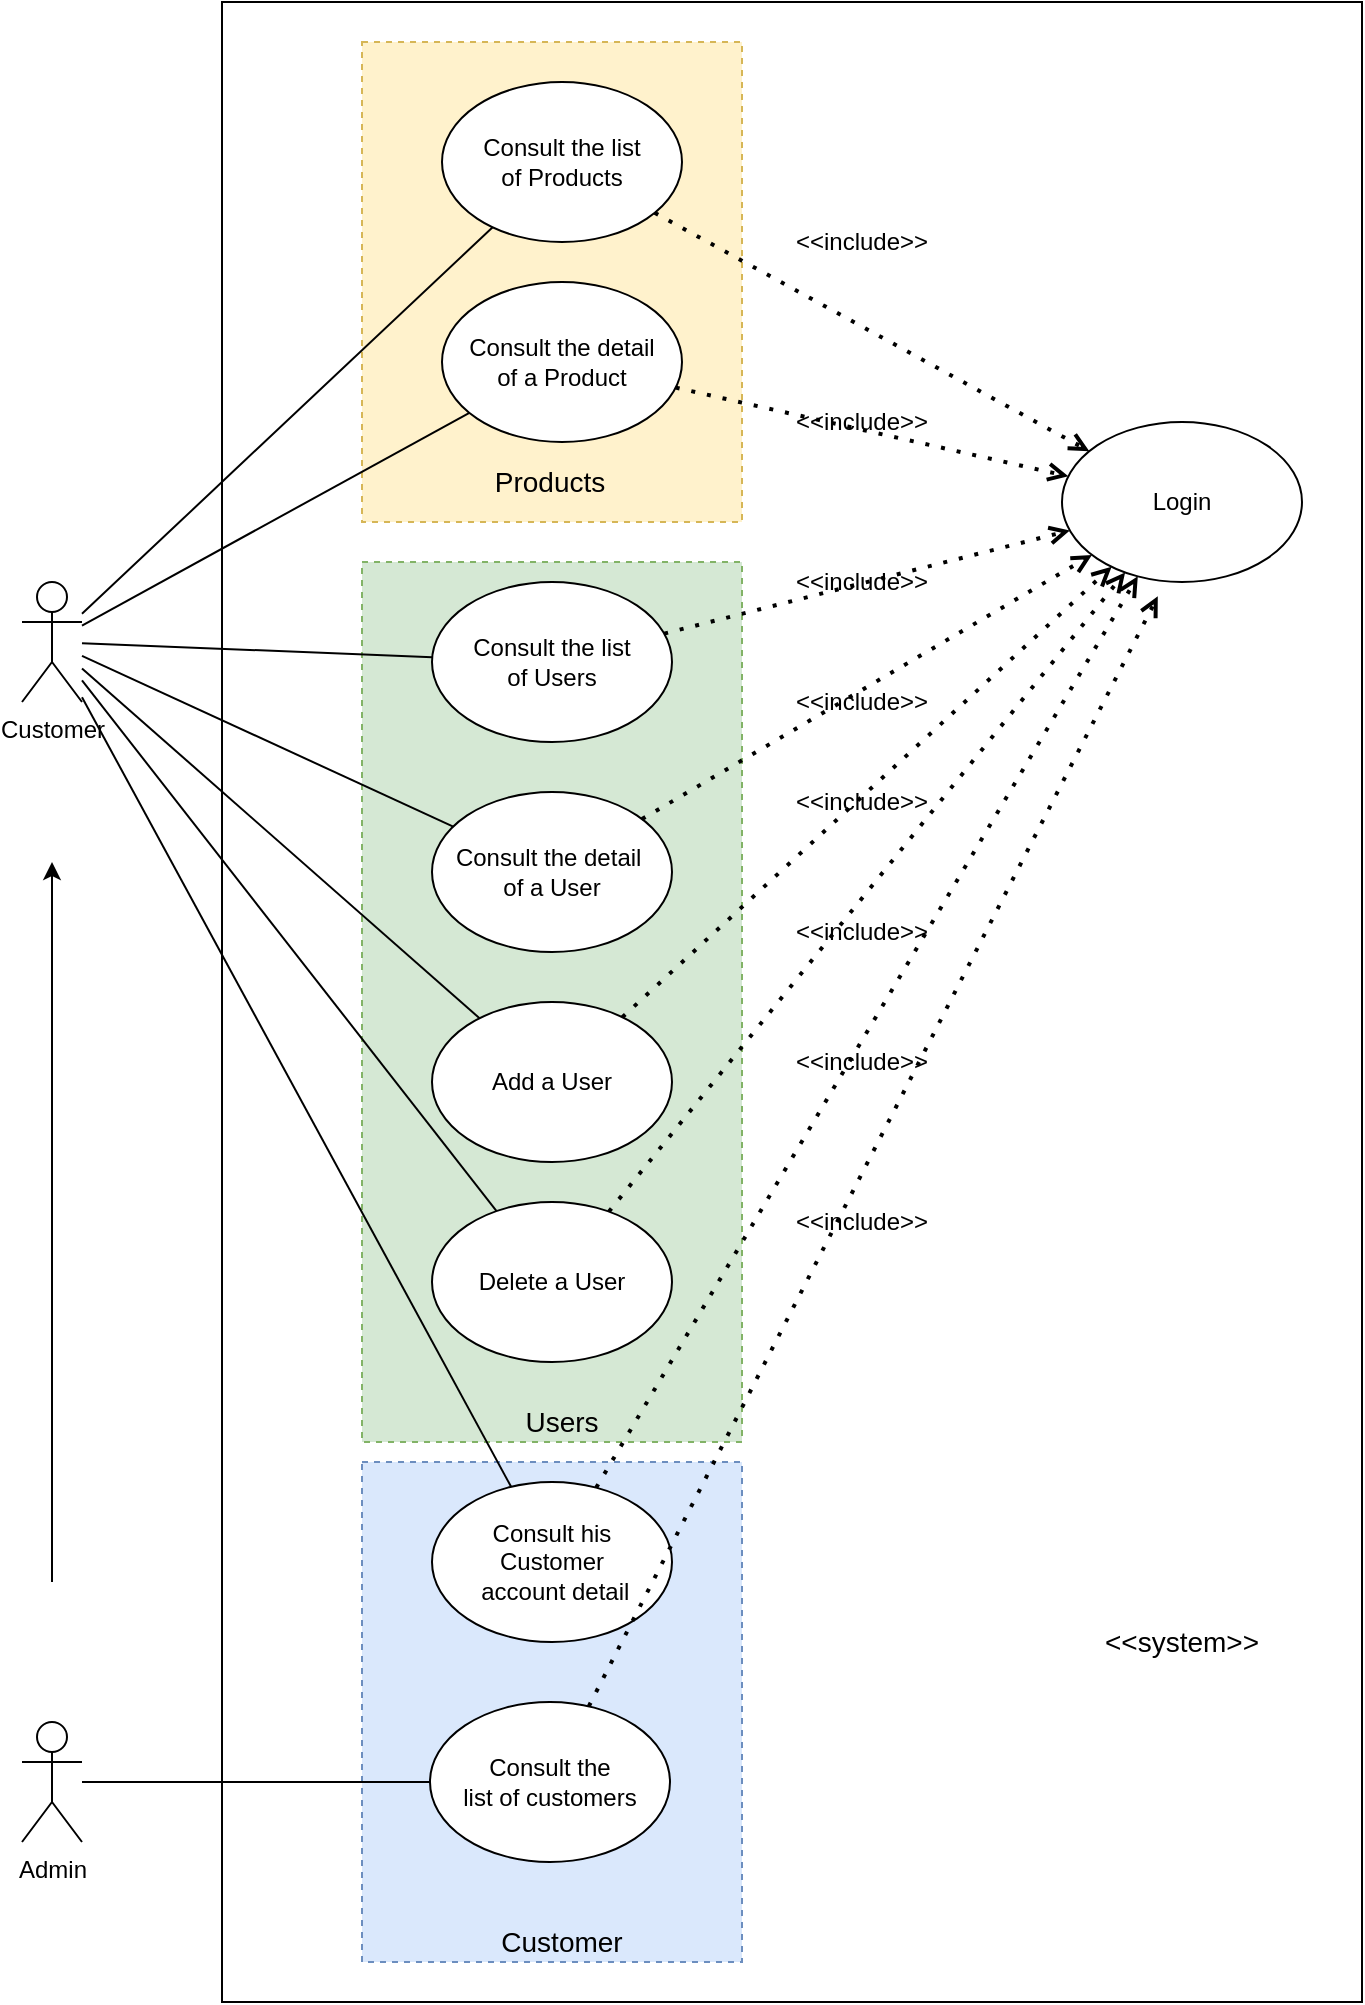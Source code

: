 <mxfile version="13.6.2" type="device"><diagram id="E0F7ByZO08J8Pbl1r1id" name="Page-1"><mxGraphModel dx="1102" dy="821" grid="1" gridSize="10" guides="1" tooltips="1" connect="1" arrows="1" fold="1" page="1" pageScale="1" pageWidth="827" pageHeight="1169" math="0" shadow="0"><root><mxCell id="0"/><mxCell id="1" parent="0"/><mxCell id="qEwITcIvE9ndq8P2Aa5f-56" value="" style="rounded=0;whiteSpace=wrap;html=1;" parent="1" vertex="1"><mxGeometry x="250" y="130" width="570" height="1000" as="geometry"/></mxCell><mxCell id="Zn52uIBp29LTMrjWs_Cy-3" value="" style="rounded=0;whiteSpace=wrap;html=1;dashed=1;fillColor=#d5e8d4;strokeColor=#82b366;" parent="1" vertex="1"><mxGeometry x="320" y="410" width="190" height="440" as="geometry"/></mxCell><mxCell id="Zn52uIBp29LTMrjWs_Cy-1" value="" style="rounded=0;whiteSpace=wrap;html=1;dashed=1;fillColor=#fff2cc;strokeColor=#d6b656;" parent="1" vertex="1"><mxGeometry x="320" y="150" width="190" height="240" as="geometry"/></mxCell><mxCell id="qEwITcIvE9ndq8P2Aa5f-57" value="Customer" style="shape=umlActor;verticalLabelPosition=bottom;verticalAlign=top;html=1;outlineConnect=0;" parent="1" vertex="1"><mxGeometry x="150" y="420" width="30" height="60" as="geometry"/></mxCell><mxCell id="qEwITcIvE9ndq8P2Aa5f-58" value="Consult the list&lt;br&gt;of Products" style="ellipse;whiteSpace=wrap;html=1;" parent="1" vertex="1"><mxGeometry x="360" y="170" width="120" height="80" as="geometry"/></mxCell><mxCell id="qEwITcIvE9ndq8P2Aa5f-59" value="Consult the detail &lt;br&gt;of a Product" style="ellipse;whiteSpace=wrap;html=1;" parent="1" vertex="1"><mxGeometry x="360" y="270" width="120" height="80" as="geometry"/></mxCell><mxCell id="qEwITcIvE9ndq8P2Aa5f-60" value="Consult the list&lt;br&gt;of Users" style="ellipse;whiteSpace=wrap;html=1;" parent="1" vertex="1"><mxGeometry x="355" y="420" width="120" height="80" as="geometry"/></mxCell><mxCell id="qEwITcIvE9ndq8P2Aa5f-61" value="Consult the detail&amp;nbsp;&lt;br&gt;of a User" style="ellipse;whiteSpace=wrap;html=1;" parent="1" vertex="1"><mxGeometry x="355" y="525" width="120" height="80" as="geometry"/></mxCell><mxCell id="qEwITcIvE9ndq8P2Aa5f-62" value="Login" style="ellipse;whiteSpace=wrap;html=1;" parent="1" vertex="1"><mxGeometry x="670" y="340" width="120" height="80" as="geometry"/></mxCell><mxCell id="qEwITcIvE9ndq8P2Aa5f-63" value="" style="endArrow=open;dashed=1;html=1;dashPattern=1 3;strokeWidth=2;startArrow=none;startFill=0;endFill=0;" parent="1" source="qEwITcIvE9ndq8P2Aa5f-58" target="qEwITcIvE9ndq8P2Aa5f-62" edge="1"><mxGeometry width="50" height="50" relative="1" as="geometry"><mxPoint x="520" y="340" as="sourcePoint"/><mxPoint x="570" y="290" as="targetPoint"/></mxGeometry></mxCell><mxCell id="qEwITcIvE9ndq8P2Aa5f-68" value="" style="endArrow=open;dashed=1;html=1;dashPattern=1 3;strokeWidth=2;startArrow=none;startFill=0;endFill=0;" parent="1" source="qEwITcIvE9ndq8P2Aa5f-59" target="qEwITcIvE9ndq8P2Aa5f-62" edge="1"><mxGeometry width="50" height="50" relative="1" as="geometry"><mxPoint x="470.003" y="308.27" as="sourcePoint"/><mxPoint x="715.114" y="471.726" as="targetPoint"/></mxGeometry></mxCell><mxCell id="qEwITcIvE9ndq8P2Aa5f-69" value="" style="endArrow=open;dashed=1;html=1;dashPattern=1 3;strokeWidth=2;startArrow=none;startFill=0;endFill=0;" parent="1" source="qEwITcIvE9ndq8P2Aa5f-61" target="qEwITcIvE9ndq8P2Aa5f-62" edge="1"><mxGeometry width="50" height="50" relative="1" as="geometry"><mxPoint x="467.239" y="331.995" as="sourcePoint"/><mxPoint x="682.824" y="377.872" as="targetPoint"/></mxGeometry></mxCell><mxCell id="qEwITcIvE9ndq8P2Aa5f-70" value="" style="endArrow=open;dashed=1;html=1;dashPattern=1 3;strokeWidth=2;startArrow=none;startFill=0;endFill=0;" parent="1" source="Zn52uIBp29LTMrjWs_Cy-5" target="qEwITcIvE9ndq8P2Aa5f-62" edge="1"><mxGeometry width="50" height="50" relative="1" as="geometry"><mxPoint x="477.239" y="341.995" as="sourcePoint"/><mxPoint x="692.824" y="387.872" as="targetPoint"/></mxGeometry></mxCell><mxCell id="qEwITcIvE9ndq8P2Aa5f-71" value="&amp;lt;&amp;lt;include&amp;gt;&amp;gt;" style="text;html=1;strokeColor=none;fillColor=none;align=center;verticalAlign=middle;whiteSpace=wrap;rounded=0;" parent="1" vertex="1"><mxGeometry x="550" y="240" width="40" height="20" as="geometry"/></mxCell><mxCell id="qEwITcIvE9ndq8P2Aa5f-73" value="&amp;lt;&amp;lt;include&amp;gt;&amp;gt;" style="text;html=1;strokeColor=none;fillColor=none;align=center;verticalAlign=middle;whiteSpace=wrap;rounded=0;" parent="1" vertex="1"><mxGeometry x="550" y="330" width="40" height="20" as="geometry"/></mxCell><mxCell id="qEwITcIvE9ndq8P2Aa5f-75" value="&amp;lt;&amp;lt;include&amp;gt;&amp;gt;" style="text;html=1;strokeColor=none;fillColor=none;align=center;verticalAlign=middle;whiteSpace=wrap;rounded=0;" parent="1" vertex="1"><mxGeometry x="550" y="410" width="40" height="20" as="geometry"/></mxCell><mxCell id="qEwITcIvE9ndq8P2Aa5f-77" value="&amp;lt;&amp;lt;include&amp;gt;&amp;gt;" style="text;html=1;strokeColor=none;fillColor=none;align=center;verticalAlign=middle;whiteSpace=wrap;rounded=0;" parent="1" vertex="1"><mxGeometry x="550" y="470" width="40" height="20" as="geometry"/></mxCell><mxCell id="qEwITcIvE9ndq8P2Aa5f-79" value="" style="endArrow=none;html=1;" parent="1" source="qEwITcIvE9ndq8P2Aa5f-57" target="qEwITcIvE9ndq8P2Aa5f-58" edge="1"><mxGeometry width="50" height="50" relative="1" as="geometry"><mxPoint x="190" y="320" as="sourcePoint"/><mxPoint x="240" y="270" as="targetPoint"/></mxGeometry></mxCell><mxCell id="qEwITcIvE9ndq8P2Aa5f-80" value="" style="endArrow=none;html=1;" parent="1" source="qEwITcIvE9ndq8P2Aa5f-57" target="qEwITcIvE9ndq8P2Aa5f-59" edge="1"><mxGeometry width="50" height="50" relative="1" as="geometry"><mxPoint x="190" y="375.957" as="sourcePoint"/><mxPoint x="375.196" y="202.583" as="targetPoint"/></mxGeometry></mxCell><mxCell id="qEwITcIvE9ndq8P2Aa5f-81" value="" style="endArrow=none;html=1;" parent="1" source="qEwITcIvE9ndq8P2Aa5f-57" target="qEwITcIvE9ndq8P2Aa5f-60" edge="1"><mxGeometry width="50" height="50" relative="1" as="geometry"><mxPoint x="200" y="385.957" as="sourcePoint"/><mxPoint x="385.196" y="212.583" as="targetPoint"/></mxGeometry></mxCell><mxCell id="qEwITcIvE9ndq8P2Aa5f-82" value="" style="endArrow=none;html=1;" parent="1" source="qEwITcIvE9ndq8P2Aa5f-57" target="qEwITcIvE9ndq8P2Aa5f-61" edge="1"><mxGeometry width="50" height="50" relative="1" as="geometry"><mxPoint x="210" y="395.957" as="sourcePoint"/><mxPoint x="395.196" y="222.583" as="targetPoint"/></mxGeometry></mxCell><mxCell id="Zn52uIBp29LTMrjWs_Cy-2" value="Products" style="text;html=1;strokeColor=none;fillColor=none;align=center;verticalAlign=middle;whiteSpace=wrap;rounded=0;dashed=1;fontSize=14;" parent="1" vertex="1"><mxGeometry x="394" y="360" width="40" height="20" as="geometry"/></mxCell><mxCell id="Zn52uIBp29LTMrjWs_Cy-4" value="Users" style="text;html=1;strokeColor=none;fillColor=none;align=center;verticalAlign=middle;whiteSpace=wrap;rounded=0;dashed=1;fontSize=14;" parent="1" vertex="1"><mxGeometry x="380" y="830" width="80" height="20" as="geometry"/></mxCell><mxCell id="Zn52uIBp29LTMrjWs_Cy-5" value="Add a User" style="ellipse;whiteSpace=wrap;html=1;" parent="1" vertex="1"><mxGeometry x="355" y="630" width="120" height="80" as="geometry"/></mxCell><mxCell id="Zn52uIBp29LTMrjWs_Cy-6" value="" style="endArrow=open;dashed=1;html=1;dashPattern=1 3;strokeWidth=2;startArrow=none;startFill=0;endFill=0;" parent="1" source="qEwITcIvE9ndq8P2Aa5f-60" target="qEwITcIvE9ndq8P2Aa5f-62" edge="1"><mxGeometry width="50" height="50" relative="1" as="geometry"><mxPoint x="477.239" y="449.395" as="sourcePoint"/><mxPoint x="687.574" y="515.684" as="targetPoint"/></mxGeometry></mxCell><mxCell id="Zn52uIBp29LTMrjWs_Cy-7" value="&amp;lt;&amp;lt;include&amp;gt;&amp;gt;" style="text;html=1;strokeColor=none;fillColor=none;align=center;verticalAlign=middle;whiteSpace=wrap;rounded=0;" parent="1" vertex="1"><mxGeometry x="550" y="520" width="40" height="20" as="geometry"/></mxCell><mxCell id="Zn52uIBp29LTMrjWs_Cy-9" value="" style="endArrow=none;html=1;" parent="1" source="qEwITcIvE9ndq8P2Aa5f-57" target="Zn52uIBp29LTMrjWs_Cy-5" edge="1"><mxGeometry width="50" height="50" relative="1" as="geometry"><mxPoint x="180" y="500.0" as="sourcePoint"/><mxPoint x="395.196" y="329.983" as="targetPoint"/></mxGeometry></mxCell><mxCell id="Zn52uIBp29LTMrjWs_Cy-10" value="Delete a User" style="ellipse;whiteSpace=wrap;html=1;" parent="1" vertex="1"><mxGeometry x="355" y="730" width="120" height="80" as="geometry"/></mxCell><mxCell id="Zn52uIBp29LTMrjWs_Cy-11" value="" style="endArrow=open;dashed=1;html=1;dashPattern=1 3;strokeWidth=2;startArrow=none;startFill=0;endFill=0;" parent="1" source="Zn52uIBp29LTMrjWs_Cy-10" target="qEwITcIvE9ndq8P2Aa5f-62" edge="1"><mxGeometry width="50" height="50" relative="1" as="geometry"><mxPoint x="477.239" y="579.395" as="sourcePoint"/><mxPoint x="687.574" y="645.684" as="targetPoint"/></mxGeometry></mxCell><mxCell id="Zn52uIBp29LTMrjWs_Cy-12" value="&amp;lt;&amp;lt;include&amp;gt;&amp;gt;" style="text;html=1;strokeColor=none;fillColor=none;align=center;verticalAlign=middle;whiteSpace=wrap;rounded=0;" parent="1" vertex="1"><mxGeometry x="550" y="585" width="40" height="20" as="geometry"/></mxCell><mxCell id="Zn52uIBp29LTMrjWs_Cy-14" value="" style="endArrow=none;html=1;" parent="1" source="qEwITcIvE9ndq8P2Aa5f-57" target="Zn52uIBp29LTMrjWs_Cy-10" edge="1"><mxGeometry width="50" height="50" relative="1" as="geometry"><mxPoint x="180" y="630.0" as="sourcePoint"/><mxPoint x="395.196" y="459.983" as="targetPoint"/></mxGeometry></mxCell><mxCell id="Zn52uIBp29LTMrjWs_Cy-16" value="&amp;lt;&amp;lt;system&amp;gt;&amp;gt;" style="text;html=1;strokeColor=none;fillColor=none;align=center;verticalAlign=middle;whiteSpace=wrap;rounded=0;dashed=1;fontSize=14;" parent="1" vertex="1"><mxGeometry x="710" y="940" width="40" height="20" as="geometry"/></mxCell><mxCell id="SbyabzqfdUnF6k3gdzgp-2" value="" style="rounded=0;whiteSpace=wrap;html=1;dashed=1;strokeColor=#6c8ebf;fillColor=#dae8fc;" parent="1" vertex="1"><mxGeometry x="320" y="860" width="190" height="250" as="geometry"/></mxCell><mxCell id="SbyabzqfdUnF6k3gdzgp-3" value="Consult his&lt;br&gt;Customer&lt;br&gt;&amp;nbsp;account detail" style="ellipse;whiteSpace=wrap;html=1;" parent="1" vertex="1"><mxGeometry x="355" y="870" width="120" height="80" as="geometry"/></mxCell><mxCell id="SbyabzqfdUnF6k3gdzgp-4" value="" style="endArrow=none;html=1;" parent="1" source="qEwITcIvE9ndq8P2Aa5f-57" target="SbyabzqfdUnF6k3gdzgp-3" edge="1"><mxGeometry width="50" height="50" relative="1" as="geometry"><mxPoint x="190" y="479.2" as="sourcePoint"/><mxPoint x="397.284" y="744.523" as="targetPoint"/></mxGeometry></mxCell><mxCell id="SbyabzqfdUnF6k3gdzgp-5" value="" style="endArrow=open;dashed=1;html=1;dashPattern=1 3;strokeWidth=2;startArrow=none;startFill=0;endFill=0;" parent="1" source="SbyabzqfdUnF6k3gdzgp-3" target="qEwITcIvE9ndq8P2Aa5f-62" edge="1"><mxGeometry width="50" height="50" relative="1" as="geometry"><mxPoint x="453.452" y="744.783" as="sourcePoint"/><mxPoint x="711.554" y="425.219" as="targetPoint"/></mxGeometry></mxCell><mxCell id="SbyabzqfdUnF6k3gdzgp-6" value="&amp;lt;&amp;lt;include&amp;gt;&amp;gt;" style="text;html=1;strokeColor=none;fillColor=none;align=center;verticalAlign=middle;whiteSpace=wrap;rounded=0;" parent="1" vertex="1"><mxGeometry x="550" y="650" width="40" height="20" as="geometry"/></mxCell><mxCell id="8JTb0Ju4mkN45lDXXMaa-2" value="Consult the&lt;br&gt;list of customers" style="ellipse;whiteSpace=wrap;html=1;" vertex="1" parent="1"><mxGeometry x="354" y="980" width="120" height="80" as="geometry"/></mxCell><mxCell id="8JTb0Ju4mkN45lDXXMaa-3" value="Customer" style="text;html=1;strokeColor=none;fillColor=none;align=center;verticalAlign=middle;whiteSpace=wrap;rounded=0;dashed=1;fontSize=14;" vertex="1" parent="1"><mxGeometry x="380" y="1090" width="80" height="20" as="geometry"/></mxCell><mxCell id="8JTb0Ju4mkN45lDXXMaa-4" value="Admin" style="shape=umlActor;verticalLabelPosition=bottom;verticalAlign=top;html=1;outlineConnect=0;" vertex="1" parent="1"><mxGeometry x="150" y="990" width="30" height="60" as="geometry"/></mxCell><mxCell id="8JTb0Ju4mkN45lDXXMaa-5" value="" style="endArrow=classic;html=1;" edge="1" parent="1"><mxGeometry width="50" height="50" relative="1" as="geometry"><mxPoint x="165" y="920" as="sourcePoint"/><mxPoint x="165" y="560" as="targetPoint"/></mxGeometry></mxCell><mxCell id="8JTb0Ju4mkN45lDXXMaa-6" value="" style="endArrow=none;html=1;" edge="1" parent="1" source="8JTb0Ju4mkN45lDXXMaa-4" target="8JTb0Ju4mkN45lDXXMaa-2"><mxGeometry width="50" height="50" relative="1" as="geometry"><mxPoint x="190" y="1040" as="sourcePoint"/><mxPoint x="240" y="990" as="targetPoint"/></mxGeometry></mxCell><mxCell id="8JTb0Ju4mkN45lDXXMaa-7" value="" style="endArrow=open;dashed=1;html=1;dashPattern=1 3;strokeWidth=2;startArrow=none;startFill=0;endFill=0;" edge="1" parent="1" source="8JTb0Ju4mkN45lDXXMaa-2"><mxGeometry width="50" height="50" relative="1" as="geometry"><mxPoint x="447.075" y="882.806" as="sourcePoint"/><mxPoint x="717.898" y="427.187" as="targetPoint"/></mxGeometry></mxCell><mxCell id="8JTb0Ju4mkN45lDXXMaa-8" value="&amp;lt;&amp;lt;include&amp;gt;&amp;gt;" style="text;html=1;strokeColor=none;fillColor=none;align=center;verticalAlign=middle;whiteSpace=wrap;rounded=0;" vertex="1" parent="1"><mxGeometry x="550" y="730" width="40" height="20" as="geometry"/></mxCell></root></mxGraphModel></diagram></mxfile>